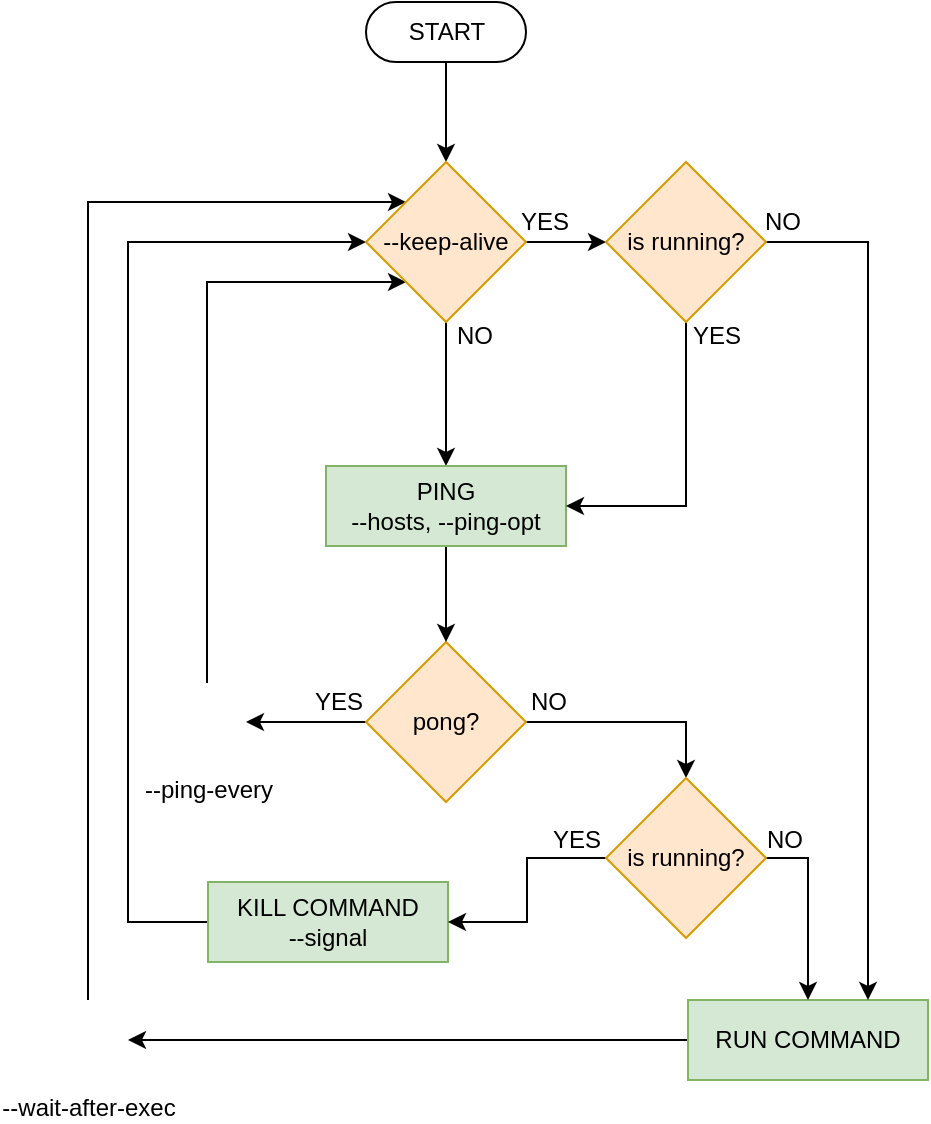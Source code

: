<mxfile version="12.9.13"><diagram id="kkPTu6SdbdbQ7wV6dKsp" name="Page-1"><mxGraphModel dx="2066" dy="1146" grid="1" gridSize="10" guides="1" tooltips="1" connect="1" arrows="1" fold="1" page="1" pageScale="1" pageWidth="850" pageHeight="1100" math="0" shadow="0"><root><mxCell id="0"/><mxCell id="1" parent="0"/><mxCell id="DpxanKj8KaZCaI6ve05g-37" value="" style="edgeStyle=orthogonalEdgeStyle;rounded=0;orthogonalLoop=1;jettySize=auto;exitX=0.5;exitY=0.5;exitDx=0;exitDy=15;exitPerimeter=0;entryX=0.5;entryY=0;entryDx=0;entryDy=0;labelBorderColor=none;html=1;fontStyle=0;fontSize=12;" edge="1" parent="1" source="DpxanKj8KaZCaI6ve05g-4" target="DpxanKj8KaZCaI6ve05g-36"><mxGeometry relative="1" as="geometry"/></mxCell><mxCell id="DpxanKj8KaZCaI6ve05g-4" value="START" style="dashed=0;whitespace=wrap;shape=mxgraph.dfd.start;labelBorderColor=none;html=1;fontStyle=0;fontSize=12;" vertex="1" parent="1"><mxGeometry x="359" y="40" width="80" height="30" as="geometry"/></mxCell><mxCell id="DpxanKj8KaZCaI6ve05g-11" value="" style="edgeStyle=orthogonalEdgeStyle;rounded=0;orthogonalLoop=1;jettySize=auto;exitX=0;exitY=0.5;exitDx=0;exitDy=0;labelBorderColor=none;html=1;fontStyle=0;fontSize=12;" edge="1" parent="1" source="DpxanKj8KaZCaI6ve05g-6" target="DpxanKj8KaZCaI6ve05g-10"><mxGeometry relative="1" as="geometry"/></mxCell><mxCell id="DpxanKj8KaZCaI6ve05g-13" value="YES" style="edgeLabel;align=center;verticalAlign=middle;resizable=0;points=[];labelBorderColor=none;html=1;fontStyle=0;spacing=4;fontSize=12;labelBackgroundColor=none;" vertex="1" connectable="0" parent="DpxanKj8KaZCaI6ve05g-11"><mxGeometry x="-0.634" y="3" relative="1" as="geometry"><mxPoint x="-3" y="-13" as="offset"/></mxGeometry></mxCell><mxCell id="DpxanKj8KaZCaI6ve05g-26" value="" style="edgeStyle=orthogonalEdgeStyle;rounded=0;orthogonalLoop=1;jettySize=auto;exitX=1;exitY=0.5;exitDx=0;exitDy=0;entryX=0.5;entryY=0;entryDx=0;entryDy=0;labelBorderColor=none;html=1;fontStyle=0;fontSize=12;" edge="1" parent="1" source="DpxanKj8KaZCaI6ve05g-6" target="DpxanKj8KaZCaI6ve05g-20"><mxGeometry relative="1" as="geometry"/></mxCell><mxCell id="DpxanKj8KaZCaI6ve05g-27" value="NO" style="edgeLabel;align=center;verticalAlign=middle;resizable=0;points=[];labelBorderColor=none;html=1;fontStyle=0;spacing=4;fontSize=12;labelBackgroundColor=none;" vertex="1" connectable="0" parent="DpxanKj8KaZCaI6ve05g-26"><mxGeometry x="-0.56" relative="1" as="geometry"><mxPoint x="-13" y="-10" as="offset"/></mxGeometry></mxCell><mxCell id="DpxanKj8KaZCaI6ve05g-6" value="pong?" style="rhombus;whiteSpace=wrap;labelBorderColor=none;html=1;fontStyle=0;fillColor=#ffe6cc;strokeColor=#d79b00;fontSize=12;" vertex="1" parent="1"><mxGeometry x="359" y="360" width="80" height="80" as="geometry"/></mxCell><mxCell id="DpxanKj8KaZCaI6ve05g-24" value="" style="edgeStyle=orthogonalEdgeStyle;rounded=0;orthogonalLoop=1;jettySize=auto;exitX=0;exitY=0.5;exitDx=0;exitDy=0;labelBorderColor=none;html=1;fontStyle=0;fontSize=12;" edge="1" parent="1" source="DpxanKj8KaZCaI6ve05g-8" target="DpxanKj8KaZCaI6ve05g-16"><mxGeometry relative="1" as="geometry"/></mxCell><mxCell id="DpxanKj8KaZCaI6ve05g-8" value="RUN COMMAND" style="rounded=0;whiteSpace=wrap;labelBorderColor=none;html=1;fontStyle=0;fillColor=#d5e8d4;strokeColor=#82b366;fontSize=12;" vertex="1" parent="1"><mxGeometry x="520" y="539" width="120" height="40" as="geometry"/></mxCell><mxCell id="DpxanKj8KaZCaI6ve05g-45" style="edgeStyle=orthogonalEdgeStyle;rounded=0;orthogonalLoop=1;jettySize=auto;html=1;exitX=0.5;exitY=0;exitDx=0;exitDy=0;entryX=0;entryY=1;entryDx=0;entryDy=0;fontSize=12;" edge="1" parent="1" source="DpxanKj8KaZCaI6ve05g-10" target="DpxanKj8KaZCaI6ve05g-36"><mxGeometry relative="1" as="geometry"><Array as="points"><mxPoint x="280" y="180"/></Array></mxGeometry></mxCell><mxCell id="DpxanKj8KaZCaI6ve05g-10" value="--ping-every" style="shape=image;verticalAlign=top;verticalLabelPosition=bottom;labelBackgroundColor=#ffffff;imageAspect=0;aspect=fixed;image=https://cdn2.iconfinder.com/data/icons/essential-web-5/50/pending-wait-time-revise-unfinish-128.png;labelBorderColor=none;html=1;fontStyle=0;imageBackground=none;fontSize=12;" vertex="1" parent="1"><mxGeometry x="260" y="380.5" width="39" height="39" as="geometry"/></mxCell><mxCell id="DpxanKj8KaZCaI6ve05g-67" style="edgeStyle=orthogonalEdgeStyle;rounded=0;orthogonalLoop=1;jettySize=auto;html=1;exitX=0.5;exitY=0;exitDx=0;exitDy=0;entryX=0;entryY=0;entryDx=0;entryDy=0;fontSize=12;" edge="1" parent="1" source="DpxanKj8KaZCaI6ve05g-16" target="DpxanKj8KaZCaI6ve05g-36"><mxGeometry relative="1" as="geometry"><Array as="points"><mxPoint x="220" y="140"/></Array></mxGeometry></mxCell><mxCell id="DpxanKj8KaZCaI6ve05g-16" value="--wait-after-exec" style="shape=image;verticalAlign=top;verticalLabelPosition=bottom;labelBackgroundColor=#ffffff;imageAspect=0;aspect=fixed;image=https://cdn2.iconfinder.com/data/icons/essential-web-5/50/pending-wait-time-revise-unfinish-128.png;labelBorderColor=none;html=1;fontStyle=0;fontSize=12;" vertex="1" parent="1"><mxGeometry x="200" y="539" width="40" height="40" as="geometry"/></mxCell><mxCell id="DpxanKj8KaZCaI6ve05g-72" style="edgeStyle=orthogonalEdgeStyle;rounded=0;orthogonalLoop=1;jettySize=auto;html=1;exitX=0;exitY=0.5;exitDx=0;exitDy=0;entryX=0;entryY=0.5;entryDx=0;entryDy=0;fontSize=12;" edge="1" parent="1" source="DpxanKj8KaZCaI6ve05g-19" target="DpxanKj8KaZCaI6ve05g-36"><mxGeometry relative="1" as="geometry"><Array as="points"><mxPoint x="240" y="500"/><mxPoint x="240" y="160"/></Array></mxGeometry></mxCell><mxCell id="DpxanKj8KaZCaI6ve05g-19" value="&lt;div&gt;KILL COMMAND&lt;br&gt;--signal&lt;br&gt;&lt;/div&gt;" style="rounded=0;whiteSpace=wrap;labelBorderColor=none;html=1;fontStyle=0;fillColor=#d5e8d4;strokeColor=#82b366;fontSize=12;" vertex="1" parent="1"><mxGeometry x="280" y="480" width="120" height="40" as="geometry"/></mxCell><mxCell id="DpxanKj8KaZCaI6ve05g-21" value="" style="edgeStyle=orthogonalEdgeStyle;rounded=0;orthogonalLoop=1;jettySize=auto;exitX=0;exitY=0.5;exitDx=0;exitDy=0;entryX=1;entryY=0.5;entryDx=0;entryDy=0;labelBorderColor=none;html=1;fontStyle=0;fontSize=12;" edge="1" parent="1" source="DpxanKj8KaZCaI6ve05g-20" target="DpxanKj8KaZCaI6ve05g-19"><mxGeometry relative="1" as="geometry"/></mxCell><mxCell id="DpxanKj8KaZCaI6ve05g-23" value="YES" style="edgeLabel;align=center;verticalAlign=middle;resizable=0;points=[];labelBorderColor=none;html=1;fontStyle=0;fontSize=12;spacing=4;labelBackgroundColor=none;" vertex="1" connectable="0" parent="DpxanKj8KaZCaI6ve05g-21"><mxGeometry x="-0.65" y="-3" relative="1" as="geometry"><mxPoint x="4" y="-6" as="offset"/></mxGeometry></mxCell><mxCell id="DpxanKj8KaZCaI6ve05g-76" style="edgeStyle=orthogonalEdgeStyle;rounded=0;orthogonalLoop=1;jettySize=auto;html=1;exitX=1;exitY=0.5;exitDx=0;exitDy=0;labelBackgroundColor=none;fontSize=12;" edge="1" parent="1" source="DpxanKj8KaZCaI6ve05g-20" target="DpxanKj8KaZCaI6ve05g-8"><mxGeometry relative="1" as="geometry"/></mxCell><mxCell id="DpxanKj8KaZCaI6ve05g-20" value="is running?" style="rhombus;whiteSpace=wrap;labelBorderColor=none;html=1;fontStyle=0;fillColor=#ffe6cc;strokeColor=#d79b00;fontSize=12;" vertex="1" parent="1"><mxGeometry x="479" y="428" width="80" height="80" as="geometry"/></mxCell><mxCell id="DpxanKj8KaZCaI6ve05g-70" style="edgeStyle=orthogonalEdgeStyle;rounded=0;orthogonalLoop=1;jettySize=auto;html=1;exitX=1;exitY=0.5;exitDx=0;exitDy=0;entryX=0;entryY=0.5;entryDx=0;entryDy=0;fontSize=12;" edge="1" parent="1" source="DpxanKj8KaZCaI6ve05g-36" target="DpxanKj8KaZCaI6ve05g-68"><mxGeometry relative="1" as="geometry"/></mxCell><mxCell id="DpxanKj8KaZCaI6ve05g-74" style="edgeStyle=orthogonalEdgeStyle;rounded=0;orthogonalLoop=1;jettySize=auto;html=1;exitX=0.5;exitY=1;exitDx=0;exitDy=0;entryX=0.5;entryY=0;entryDx=0;entryDy=0;labelBackgroundColor=none;fontSize=12;" edge="1" parent="1" source="DpxanKj8KaZCaI6ve05g-36" target="DpxanKj8KaZCaI6ve05g-50"><mxGeometry relative="1" as="geometry"/></mxCell><mxCell id="DpxanKj8KaZCaI6ve05g-36" value="--keep-alive" style="rhombus;whiteSpace=wrap;labelBorderColor=none;html=1;fontStyle=0;fillColor=#ffe6cc;strokeColor=#d79b00;fontSize=12;" vertex="1" parent="1"><mxGeometry x="359" y="120" width="80" height="80" as="geometry"/></mxCell><mxCell id="DpxanKj8KaZCaI6ve05g-51" style="edgeStyle=orthogonalEdgeStyle;rounded=0;orthogonalLoop=1;jettySize=auto;html=1;exitX=0.5;exitY=1;exitDx=0;exitDy=0;fontSize=12;" edge="1" parent="1" source="DpxanKj8KaZCaI6ve05g-50" target="DpxanKj8KaZCaI6ve05g-6"><mxGeometry relative="1" as="geometry"/></mxCell><mxCell id="DpxanKj8KaZCaI6ve05g-50" value="PING&lt;br&gt;--hosts, --ping-opt" style="rounded=0;whiteSpace=wrap;labelBorderColor=none;html=1;fontStyle=0;fillColor=#d5e8d4;strokeColor=#82b366;fontSize=12;" vertex="1" parent="1"><mxGeometry x="339" y="272" width="120" height="40" as="geometry"/></mxCell><mxCell id="DpxanKj8KaZCaI6ve05g-69" style="edgeStyle=orthogonalEdgeStyle;rounded=0;orthogonalLoop=1;jettySize=auto;html=1;exitX=0.5;exitY=1;exitDx=0;exitDy=0;entryX=1;entryY=0.5;entryDx=0;entryDy=0;fontSize=12;" edge="1" parent="1" source="DpxanKj8KaZCaI6ve05g-68" target="DpxanKj8KaZCaI6ve05g-50"><mxGeometry relative="1" as="geometry"/></mxCell><mxCell id="DpxanKj8KaZCaI6ve05g-75" style="edgeStyle=orthogonalEdgeStyle;rounded=0;orthogonalLoop=1;jettySize=auto;html=1;exitX=1;exitY=0.5;exitDx=0;exitDy=0;entryX=0.75;entryY=0;entryDx=0;entryDy=0;labelBackgroundColor=none;fontSize=12;" edge="1" parent="1" source="DpxanKj8KaZCaI6ve05g-68" target="DpxanKj8KaZCaI6ve05g-8"><mxGeometry relative="1" as="geometry"/></mxCell><mxCell id="DpxanKj8KaZCaI6ve05g-68" value="is running?" style="rhombus;whiteSpace=wrap;labelBorderColor=none;html=1;fontStyle=0;fillColor=#ffe6cc;strokeColor=#d79b00;fontSize=12;" vertex="1" parent="1"><mxGeometry x="479" y="120" width="80" height="80" as="geometry"/></mxCell><mxCell id="DpxanKj8KaZCaI6ve05g-77" value="YES" style="edgeLabel;align=center;verticalAlign=middle;resizable=0;points=[];labelBorderColor=none;html=1;fontStyle=0;spacing=4;fontSize=12;labelBackgroundColor=none;" vertex="1" connectable="0" parent="1"><mxGeometry x="537" y="220" as="geometry"><mxPoint x="-3" y="-13" as="offset"/></mxGeometry></mxCell><mxCell id="DpxanKj8KaZCaI6ve05g-78" value="NO" style="edgeLabel;align=center;verticalAlign=middle;resizable=0;points=[];labelBorderColor=none;html=1;fontStyle=0;spacing=4;fontSize=12;labelBackgroundColor=none;" vertex="1" connectable="0" parent="1"><mxGeometry x="580" y="160" as="geometry"><mxPoint x="-13" y="-10" as="offset"/></mxGeometry></mxCell><mxCell id="DpxanKj8KaZCaI6ve05g-79" value="NO" style="edgeLabel;align=center;verticalAlign=middle;resizable=0;points=[];labelBorderColor=none;html=1;fontStyle=0;spacing=4;fontSize=12;labelBackgroundColor=none;" vertex="1" connectable="0" parent="1"><mxGeometry x="416" y="220" as="geometry"><mxPoint x="-3" y="-13" as="offset"/></mxGeometry></mxCell><mxCell id="DpxanKj8KaZCaI6ve05g-80" value="YES" style="edgeLabel;align=center;verticalAlign=middle;resizable=0;points=[];labelBorderColor=none;html=1;fontStyle=0;spacing=4;fontSize=12;labelBackgroundColor=none;" vertex="1" connectable="0" parent="1"><mxGeometry x="461" y="160" as="geometry"><mxPoint x="-13" y="-10" as="offset"/></mxGeometry></mxCell><mxCell id="DpxanKj8KaZCaI6ve05g-81" value="NO" style="edgeLabel;align=center;verticalAlign=middle;resizable=0;points=[];labelBorderColor=none;html=1;fontStyle=0;spacing=4;fontSize=12;labelBackgroundColor=none;" vertex="1" connectable="0" parent="1"><mxGeometry x="581" y="469" as="geometry"><mxPoint x="-13" y="-10" as="offset"/></mxGeometry></mxCell></root></mxGraphModel></diagram></mxfile>